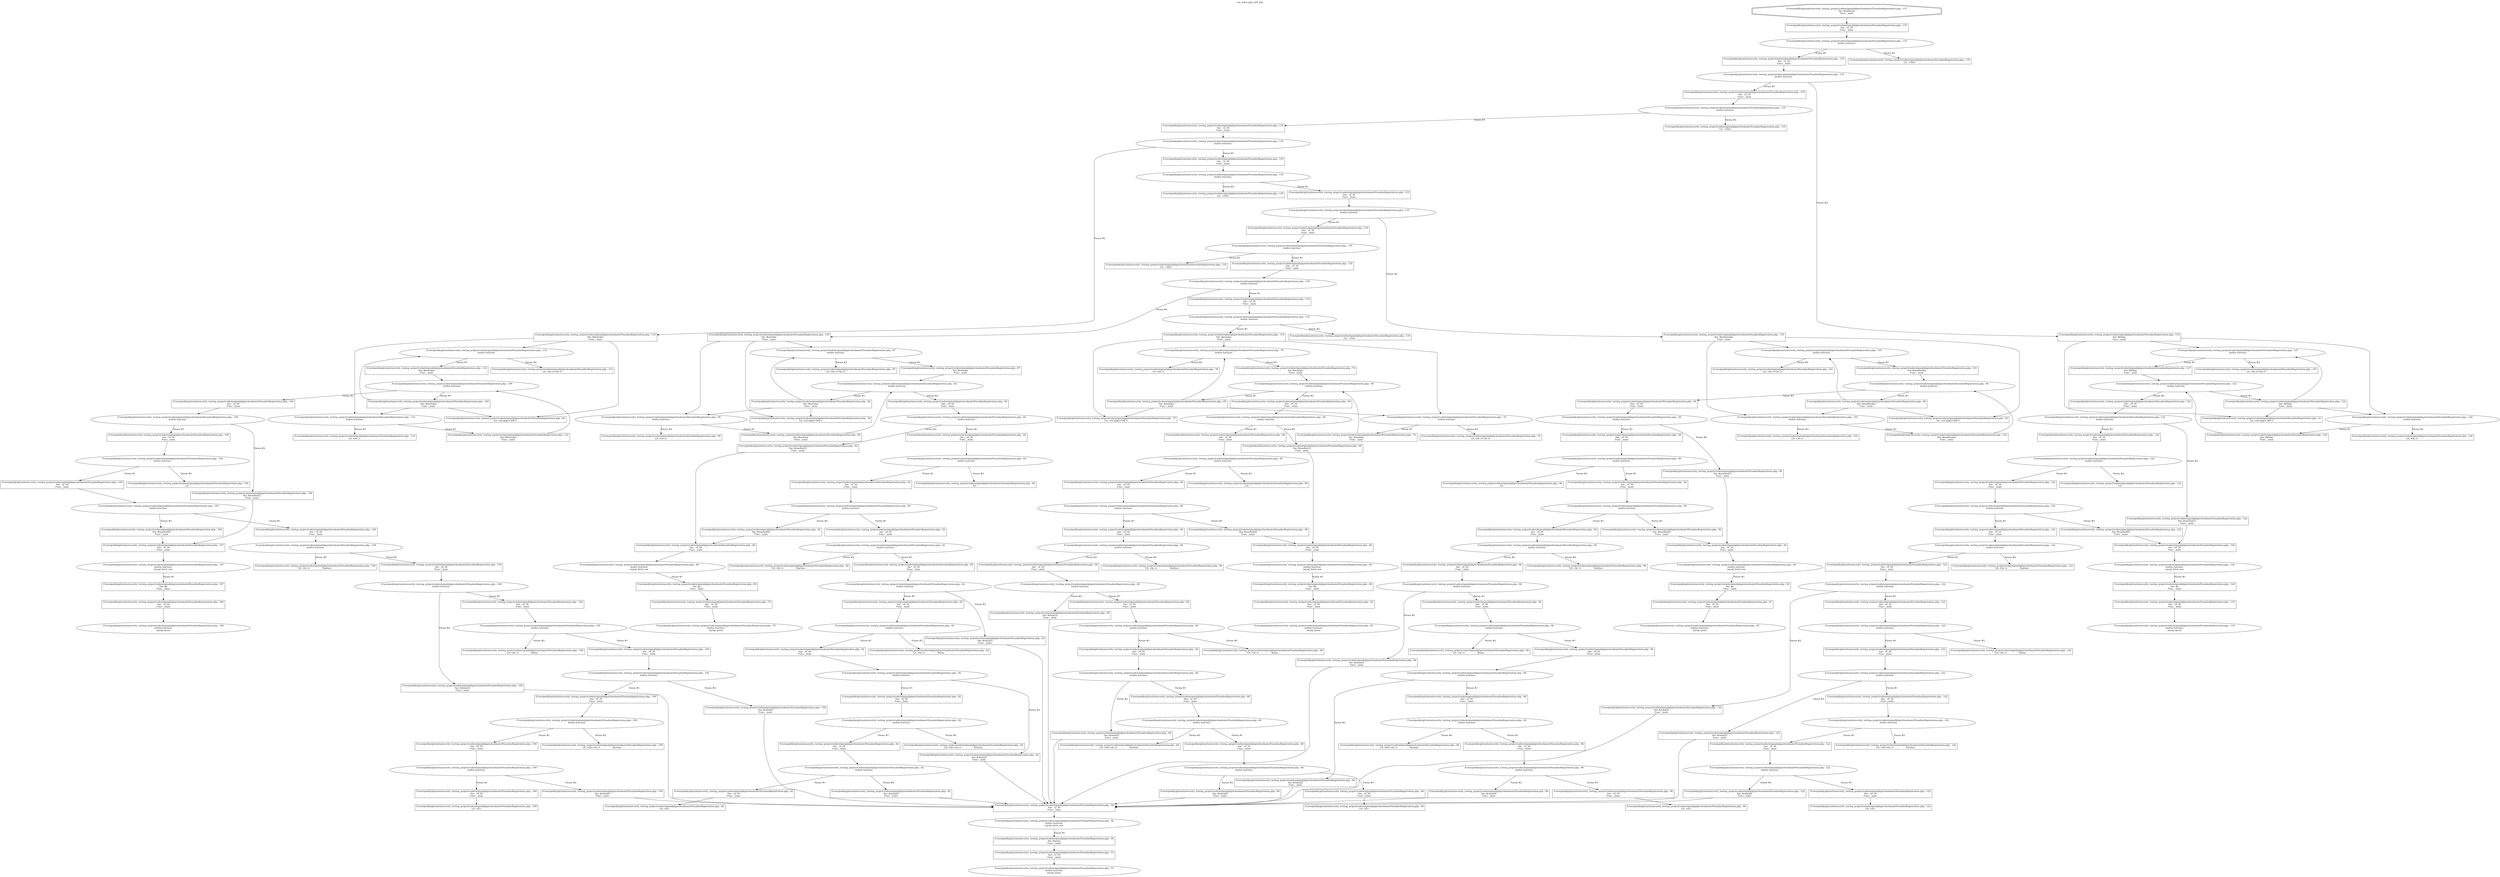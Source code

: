 digraph cfg {
  label="xss_index.php_229_dep";
  labelloc=t;
  n1 [shape=doubleoctagon, label="/Users/peddy/git/unitn/security_testing_project/code/original/php/schoolmate/VisualizeRegistration.php : 137\nVar: $tablerow\nFunc: _main\n"];
  n2 [shape=box, label="/Users/peddy/git/unitn/security_testing_project/code/original/php/schoolmate/VisualizeRegistration.php : 135\nVar: _t2_39\nFunc: _main\n"];
  n3 [shape=ellipse, label="/Users/peddy/git/unitn/security_testing_project/code/original/php/schoolmate/VisualizeRegistration.php : 135\nbuiltin function:\n.\n"];
  n4 [shape=box, label="/Users/peddy/git/unitn/security_testing_project/code/original/php/schoolmate/VisualizeRegistration.php : 135\nVar: _t2_39\nFunc: _main\n"];
  n5 [shape=ellipse, label="/Users/peddy/git/unitn/security_testing_project/code/original/php/schoolmate/VisualizeRegistration.php : 135\nbuiltin function:\n.\n"];
  n6 [shape=box, label="/Users/peddy/git/unitn/security_testing_project/code/original/php/schoolmate/VisualizeRegistration.php : 135\nVar: _t2_39\nFunc: _main\n"];
  n7 [shape=ellipse, label="/Users/peddy/git/unitn/security_testing_project/code/original/php/schoolmate/VisualizeRegistration.php : 135\nbuiltin function:\n.\n"];
  n8 [shape=box, label="/Users/peddy/git/unitn/security_testing_project/code/original/php/schoolmate/VisualizeRegistration.php : 135\nVar: _t2_39\nFunc: _main\n"];
  n9 [shape=ellipse, label="/Users/peddy/git/unitn/security_testing_project/code/original/php/schoolmate/VisualizeRegistration.php : 135\nbuiltin function:\n.\n"];
  n10 [shape=box, label="/Users/peddy/git/unitn/security_testing_project/code/original/php/schoolmate/VisualizeRegistration.php : 135\nVar: _t2_39\nFunc: _main\n"];
  n11 [shape=ellipse, label="/Users/peddy/git/unitn/security_testing_project/code/original/php/schoolmate/VisualizeRegistration.php : 135\nbuiltin function:\n.\n"];
  n12 [shape=box, label="/Users/peddy/git/unitn/security_testing_project/code/original/php/schoolmate/VisualizeRegistration.php : 135\nVar: _t2_39\nFunc: _main\n"];
  n13 [shape=ellipse, label="/Users/peddy/git/unitn/security_testing_project/code/original/php/schoolmate/VisualizeRegistration.php : 135\nbuiltin function:\n.\n"];
  n14 [shape=box, label="/Users/peddy/git/unitn/security_testing_project/code/original/php/schoolmate/VisualizeRegistration.php : 135\nVar: _t2_39\nFunc: _main\n"];
  n15 [shape=ellipse, label="/Users/peddy/git/unitn/security_testing_project/code/original/php/schoolmate/VisualizeRegistration.php : 135\nbuiltin function:\n.\n"];
  n16 [shape=box, label="/Users/peddy/git/unitn/security_testing_project/code/original/php/schoolmate/VisualizeRegistration.php : 135\nVar: _t2_39\nFunc: _main\n"];
  n17 [shape=ellipse, label="/Users/peddy/git/unitn/security_testing_project/code/original/php/schoolmate/VisualizeRegistration.php : 135\nbuiltin function:\n.\n"];
  n18 [shape=box, label="/Users/peddy/git/unitn/security_testing_project/code/original/php/schoolmate/VisualizeRegistration.php : 135\nVar: _t2_39\nFunc: _main\n"];
  n19 [shape=ellipse, label="/Users/peddy/git/unitn/security_testing_project/code/original/php/schoolmate/VisualizeRegistration.php : 135\nbuiltin function:\n.\n"];
  n20 [shape=box, label="/Users/peddy/git/unitn/security_testing_project/code/original/php/schoolmate/VisualizeRegistration.php : 135\nVar: $monday\nFunc: _main\n"];
  n21 [shape=ellipse, label="/Users/peddy/git/unitn/security_testing_project/code/original/php/schoolmate/VisualizeRegistration.php : 76\nbuiltin function:\n.\n"];
  n22 [shape=box, label="/Users/peddy/git/unitn/security_testing_project/code/original/php/schoolmate/VisualizeRegistration.php : 76\nVar: $monday\nFunc: _main\n"];
  n23 [shape=ellipse, label="/Users/peddy/git/unitn/security_testing_project/code/original/php/schoolmate/VisualizeRegistration.php : 68\nbuiltin function:\n.\n"];
  n24 [shape=box, label="/Users/peddy/git/unitn/security_testing_project/code/original/php/schoolmate/VisualizeRegistration.php : 68\nVar: $monday\nFunc: _main\n"];
  n25 [shape=box, label="/Users/peddy/git/unitn/security_testing_project/code/original/php/schoolmate/VisualizeRegistration.php : 37\nLit: <td align='left'>\n"];
  n26 [shape=ellipse, label="/Users/peddy/git/unitn/security_testing_project/code/original/php/schoolmate/VisualizeRegistration.php : 74\nbuiltin function:\n.\n"];
  n27 [shape=box, label="/Users/peddy/git/unitn/security_testing_project/code/original/php/schoolmate/VisualizeRegistration.php : 74\nVar: $monday\nFunc: _main\n"];
  n28 [shape=box, label="/Users/peddy/git/unitn/security_testing_project/code/original/php/schoolmate/VisualizeRegistration.php : 74\nLit: <br /><br />\n"];
  n29 [shape=box, label="/Users/peddy/git/unitn/security_testing_project/code/original/php/schoolmate/VisualizeRegistration.php : 68\nVar: _t4_39\nFunc: _main\n"];
  n30 [shape=ellipse, label="/Users/peddy/git/unitn/security_testing_project/code/original/php/schoolmate/VisualizeRegistration.php : 68\nbuiltin function:\n.\n"];
  n31 [shape=box, label="/Users/peddy/git/unitn/security_testing_project/code/original/php/schoolmate/VisualizeRegistration.php : 68\nVar: _t4_39\nFunc: _main\n"];
  n32 [shape=ellipse, label="/Users/peddy/git/unitn/security_testing_project/code/original/php/schoolmate/VisualizeRegistration.php : 68\nbuiltin function:\n.\n"];
  n33 [shape=box, label="/Users/peddy/git/unitn/security_testing_project/code/original/php/schoolmate/VisualizeRegistration.php : 68\nVar: _t4_39\nFunc: _main\n"];
  n34 [shape=ellipse, label="/Users/peddy/git/unitn/security_testing_project/code/original/php/schoolmate/VisualizeRegistration.php : 68\nbuiltin function:\n.\n"];
  n35 [shape=box, label="/Users/peddy/git/unitn/security_testing_project/code/original/php/schoolmate/VisualizeRegistration.php : 68\nVar: _t4_39\nFunc: _main\n"];
  n36 [shape=ellipse, label="/Users/peddy/git/unitn/security_testing_project/code/original/php/schoolmate/VisualizeRegistration.php : 68\nbuiltin function:\n.\n"];
  n37 [shape=box, label="/Users/peddy/git/unitn/security_testing_project/code/original/php/schoolmate/VisualizeRegistration.php : 68\nVar: _t4_39\nFunc: _main\n"];
  n38 [shape=ellipse, label="/Users/peddy/git/unitn/security_testing_project/code/original/php/schoolmate/VisualizeRegistration.php : 68\nbuiltin function:\n.\n"];
  n39 [shape=box, label="/Users/peddy/git/unitn/security_testing_project/code/original/php/schoolmate/VisualizeRegistration.php : 68\nVar: _t4_39\nFunc: _main\n"];
  n40 [shape=ellipse, label="/Users/peddy/git/unitn/security_testing_project/code/original/php/schoolmate/VisualizeRegistration.php : 68\nbuiltin function:\n.\n"];
  n41 [shape=box, label="/Users/peddy/git/unitn/security_testing_project/code/original/php/schoolmate/VisualizeRegistration.php : 68\nVar: _t4_39\nFunc: _main\n"];
  n42 [shape=ellipse, label="/Users/peddy/git/unitn/security_testing_project/code/original/php/schoolmate/VisualizeRegistration.php : 68\nbuiltin function:\n.\n"];
  n43 [shape=box, label="/Users/peddy/git/unitn/security_testing_project/code/original/php/schoolmate/VisualizeRegistration.php : 68\nVar: _t4_39\nFunc: _main\n"];
  n44 [shape=ellipse, label="/Users/peddy/git/unitn/security_testing_project/code/original/php/schoolmate/VisualizeRegistration.php : 68\nbuiltin function:\n.\n"];
  n45 [shape=box, label="/Users/peddy/git/unitn/security_testing_project/code/original/php/schoolmate/VisualizeRegistration.php : 68\nVar: _t4_39\nFunc: _main\n"];
  n46 [shape=ellipse, label="/Users/peddy/git/unitn/security_testing_project/code/original/php/schoolmate/VisualizeRegistration.php : 68\nbuiltin function:\n.\n"];
  n47 [shape=box, label="/Users/peddy/git/unitn/security_testing_project/code/original/php/schoolmate/VisualizeRegistration.php : 68\nVar: _t4_39\nFunc: _main\n"];
  n48 [shape=box, label="/Users/peddy/git/unitn/security_testing_project/code/original/php/schoolmate/VisualizeRegistration.php : 68\nLit: <b>\n"];
  n49 [shape=box, label="/Users/peddy/git/unitn/security_testing_project/code/original/php/schoolmate/VisualizeRegistration.php : 68\nVar: $class[0]\nFunc: _main\n"];
  n50 [shape=box, label="/Users/peddy/git/unitn/security_testing_project/code/original/php/schoolmate/VisualizeRegistration.php : 56\nVar: _t2_39\nFunc: _main\n"];
  n51 [shape=ellipse, label="/Users/peddy/git/unitn/security_testing_project/code/original/php/schoolmate/VisualizeRegistration.php : 56\nbuiltin function:\nmysql_fetch_row\n"];
  n52 [shape=box, label="/Users/peddy/git/unitn/security_testing_project/code/original/php/schoolmate/VisualizeRegistration.php : 56\nVar: $query\nFunc: _main\n"];
  n53 [shape=box, label="/Users/peddy/git/unitn/security_testing_project/code/original/php/schoolmate/VisualizeRegistration.php : 53\nVar: _t3_39\nFunc: _main\n"];
  n54 [shape=ellipse, label="/Users/peddy/git/unitn/security_testing_project/code/original/php/schoolmate/VisualizeRegistration.php : 53\nbuiltin function:\nmysql_query\n"];
  n55 [shape=box, label="/Users/peddy/git/unitn/security_testing_project/code/original/php/schoolmate/VisualizeRegistration.php : 68\nLit: </b><br />		   Section: \n"];
  n56 [shape=box, label="/Users/peddy/git/unitn/security_testing_project/code/original/php/schoolmate/VisualizeRegistration.php : 68\nVar: $class[2]\nFunc: _main\n"];
  n57 [shape=box, label="/Users/peddy/git/unitn/security_testing_project/code/original/php/schoolmate/VisualizeRegistration.php : 68\nLit: <br />		   Room: \n"];
  n58 [shape=box, label="/Users/peddy/git/unitn/security_testing_project/code/original/php/schoolmate/VisualizeRegistration.php : 68\nVar: $class[3]\nFunc: _main\n"];
  n59 [shape=box, label="/Users/peddy/git/unitn/security_testing_project/code/original/php/schoolmate/VisualizeRegistration.php : 68\nLit: <br />		   Teacher: \n"];
  n60 [shape=box, label="/Users/peddy/git/unitn/security_testing_project/code/original/php/schoolmate/VisualizeRegistration.php : 68\nVar: $teacher[0]\nFunc: _main\n"];
  n61 [shape=box, label="/Users/peddy/git/unitn/security_testing_project/code/original/php/schoolmate/VisualizeRegistration.php : 66\nVar: _t4_39\nFunc: _main\n"];
  n62 [shape=ellipse, label="/Users/peddy/git/unitn/security_testing_project/code/original/php/schoolmate/VisualizeRegistration.php : 66\nbuiltin function:\nmysql_fetch_row\n"];
  n63 [shape=box, label="/Users/peddy/git/unitn/security_testing_project/code/original/php/schoolmate/VisualizeRegistration.php : 66\nVar: $q\nFunc: _main\n"];
  n64 [shape=box, label="/Users/peddy/git/unitn/security_testing_project/code/original/php/schoolmate/VisualizeRegistration.php : 65\nVar: _t4_39\nFunc: _main\n"];
  n65 [shape=ellipse, label="/Users/peddy/git/unitn/security_testing_project/code/original/php/schoolmate/VisualizeRegistration.php : 65\nbuiltin function:\nmysql_query\n"];
  n66 [shape=box, label="/Users/peddy/git/unitn/security_testing_project/code/original/php/schoolmate/VisualizeRegistration.php : 68\nLit:  \n"];
  n67 [shape=box, label="/Users/peddy/git/unitn/security_testing_project/code/original/php/schoolmate/VisualizeRegistration.php : 68\nVar: $teacher[1]\nFunc: _main\n"];
  n68 [shape=box, label="/Users/peddy/git/unitn/security_testing_project/code/original/php/schoolmate/VisualizeRegistration.php : 76\nLit: <br />\n"];
  n69 [shape=box, label="/Users/peddy/git/unitn/security_testing_project/code/original/php/schoolmate/VisualizeRegistration.php : 135\nLit: &nbsp;</td>\n"];
  n70 [shape=box, label="/Users/peddy/git/unitn/security_testing_project/code/original/php/schoolmate/VisualizeRegistration.php : 135\nVar: $tuesday\nFunc: _main\n"];
  n71 [shape=ellipse, label="/Users/peddy/git/unitn/security_testing_project/code/original/php/schoolmate/VisualizeRegistration.php : 87\nbuiltin function:\n.\n"];
  n72 [shape=box, label="/Users/peddy/git/unitn/security_testing_project/code/original/php/schoolmate/VisualizeRegistration.php : 87\nVar: $tuesday\nFunc: _main\n"];
  n73 [shape=ellipse, label="/Users/peddy/git/unitn/security_testing_project/code/original/php/schoolmate/VisualizeRegistration.php : 82\nbuiltin function:\n.\n"];
  n74 [shape=box, label="/Users/peddy/git/unitn/security_testing_project/code/original/php/schoolmate/VisualizeRegistration.php : 82\nVar: $tuesday\nFunc: _main\n"];
  n75 [shape=box, label="/Users/peddy/git/unitn/security_testing_project/code/original/php/schoolmate/VisualizeRegistration.php : 38\nLit: <td align='left'>\n"];
  n76 [shape=ellipse, label="/Users/peddy/git/unitn/security_testing_project/code/original/php/schoolmate/VisualizeRegistration.php : 89\nbuiltin function:\n.\n"];
  n77 [shape=box, label="/Users/peddy/git/unitn/security_testing_project/code/original/php/schoolmate/VisualizeRegistration.php : 89\nVar: $tuesday\nFunc: _main\n"];
  n78 [shape=box, label="/Users/peddy/git/unitn/security_testing_project/code/original/php/schoolmate/VisualizeRegistration.php : 89\nLit: <br />\n"];
  n79 [shape=box, label="/Users/peddy/git/unitn/security_testing_project/code/original/php/schoolmate/VisualizeRegistration.php : 82\nVar: _t4_39\nFunc: _main\n"];
  n80 [shape=ellipse, label="/Users/peddy/git/unitn/security_testing_project/code/original/php/schoolmate/VisualizeRegistration.php : 82\nbuiltin function:\n.\n"];
  n81 [shape=box, label="/Users/peddy/git/unitn/security_testing_project/code/original/php/schoolmate/VisualizeRegistration.php : 82\nVar: _t4_39\nFunc: _main\n"];
  n82 [shape=ellipse, label="/Users/peddy/git/unitn/security_testing_project/code/original/php/schoolmate/VisualizeRegistration.php : 82\nbuiltin function:\n.\n"];
  n83 [shape=box, label="/Users/peddy/git/unitn/security_testing_project/code/original/php/schoolmate/VisualizeRegistration.php : 82\nVar: _t4_39\nFunc: _main\n"];
  n84 [shape=ellipse, label="/Users/peddy/git/unitn/security_testing_project/code/original/php/schoolmate/VisualizeRegistration.php : 82\nbuiltin function:\n.\n"];
  n85 [shape=box, label="/Users/peddy/git/unitn/security_testing_project/code/original/php/schoolmate/VisualizeRegistration.php : 82\nVar: _t4_39\nFunc: _main\n"];
  n86 [shape=ellipse, label="/Users/peddy/git/unitn/security_testing_project/code/original/php/schoolmate/VisualizeRegistration.php : 82\nbuiltin function:\n.\n"];
  n87 [shape=box, label="/Users/peddy/git/unitn/security_testing_project/code/original/php/schoolmate/VisualizeRegistration.php : 82\nVar: _t4_39\nFunc: _main\n"];
  n88 [shape=ellipse, label="/Users/peddy/git/unitn/security_testing_project/code/original/php/schoolmate/VisualizeRegistration.php : 82\nbuiltin function:\n.\n"];
  n89 [shape=box, label="/Users/peddy/git/unitn/security_testing_project/code/original/php/schoolmate/VisualizeRegistration.php : 82\nVar: _t4_39\nFunc: _main\n"];
  n90 [shape=ellipse, label="/Users/peddy/git/unitn/security_testing_project/code/original/php/schoolmate/VisualizeRegistration.php : 82\nbuiltin function:\n.\n"];
  n91 [shape=box, label="/Users/peddy/git/unitn/security_testing_project/code/original/php/schoolmate/VisualizeRegistration.php : 82\nVar: _t4_39\nFunc: _main\n"];
  n92 [shape=ellipse, label="/Users/peddy/git/unitn/security_testing_project/code/original/php/schoolmate/VisualizeRegistration.php : 82\nbuiltin function:\n.\n"];
  n93 [shape=box, label="/Users/peddy/git/unitn/security_testing_project/code/original/php/schoolmate/VisualizeRegistration.php : 82\nVar: _t4_39\nFunc: _main\n"];
  n94 [shape=ellipse, label="/Users/peddy/git/unitn/security_testing_project/code/original/php/schoolmate/VisualizeRegistration.php : 82\nbuiltin function:\n.\n"];
  n95 [shape=box, label="/Users/peddy/git/unitn/security_testing_project/code/original/php/schoolmate/VisualizeRegistration.php : 82\nVar: _t4_39\nFunc: _main\n"];
  n96 [shape=ellipse, label="/Users/peddy/git/unitn/security_testing_project/code/original/php/schoolmate/VisualizeRegistration.php : 82\nbuiltin function:\n.\n"];
  n97 [shape=box, label="/Users/peddy/git/unitn/security_testing_project/code/original/php/schoolmate/VisualizeRegistration.php : 82\nVar: _t4_39\nFunc: _main\n"];
  n98 [shape=box, label="/Users/peddy/git/unitn/security_testing_project/code/original/php/schoolmate/VisualizeRegistration.php : 82\nLit: <b>\n"];
  n99 [shape=box, label="/Users/peddy/git/unitn/security_testing_project/code/original/php/schoolmate/VisualizeRegistration.php : 82\nVar: $class[0]\nFunc: _main\n"];
  n100 [shape=box, label="/Users/peddy/git/unitn/security_testing_project/code/original/php/schoolmate/VisualizeRegistration.php : 82\nLit: </b><br />		   Section: \n"];
  n101 [shape=box, label="/Users/peddy/git/unitn/security_testing_project/code/original/php/schoolmate/VisualizeRegistration.php : 82\nVar: $class[2]\nFunc: _main\n"];
  n102 [shape=box, label="/Users/peddy/git/unitn/security_testing_project/code/original/php/schoolmate/VisualizeRegistration.php : 82\nLit: <br />		   Room: \n"];
  n103 [shape=box, label="/Users/peddy/git/unitn/security_testing_project/code/original/php/schoolmate/VisualizeRegistration.php : 82\nVar: $class[3]\nFunc: _main\n"];
  n104 [shape=box, label="/Users/peddy/git/unitn/security_testing_project/code/original/php/schoolmate/VisualizeRegistration.php : 82\nLit: <br />		   Teacher: \n"];
  n105 [shape=box, label="/Users/peddy/git/unitn/security_testing_project/code/original/php/schoolmate/VisualizeRegistration.php : 82\nVar: $teacher[0]\nFunc: _main\n"];
  n106 [shape=box, label="/Users/peddy/git/unitn/security_testing_project/code/original/php/schoolmate/VisualizeRegistration.php : 80\nVar: _t4_39\nFunc: _main\n"];
  n107 [shape=ellipse, label="/Users/peddy/git/unitn/security_testing_project/code/original/php/schoolmate/VisualizeRegistration.php : 80\nbuiltin function:\nmysql_fetch_row\n"];
  n108 [shape=box, label="/Users/peddy/git/unitn/security_testing_project/code/original/php/schoolmate/VisualizeRegistration.php : 80\nVar: $q\nFunc: _main\n"];
  n109 [shape=box, label="/Users/peddy/git/unitn/security_testing_project/code/original/php/schoolmate/VisualizeRegistration.php : 79\nVar: _t4_39\nFunc: _main\n"];
  n110 [shape=ellipse, label="/Users/peddy/git/unitn/security_testing_project/code/original/php/schoolmate/VisualizeRegistration.php : 79\nbuiltin function:\nmysql_query\n"];
  n111 [shape=box, label="/Users/peddy/git/unitn/security_testing_project/code/original/php/schoolmate/VisualizeRegistration.php : 82\nLit:  \n"];
  n112 [shape=box, label="/Users/peddy/git/unitn/security_testing_project/code/original/php/schoolmate/VisualizeRegistration.php : 82\nVar: $teacher[1]\nFunc: _main\n"];
  n113 [shape=box, label="/Users/peddy/git/unitn/security_testing_project/code/original/php/schoolmate/VisualizeRegistration.php : 87\nLit: <br /><br />\n"];
  n114 [shape=box, label="/Users/peddy/git/unitn/security_testing_project/code/original/php/schoolmate/VisualizeRegistration.php : 135\nLit: &nbsp;</td>\n"];
  n115 [shape=box, label="/Users/peddy/git/unitn/security_testing_project/code/original/php/schoolmate/VisualizeRegistration.php : 135\nVar: $wednesday\nFunc: _main\n"];
  n116 [shape=ellipse, label="/Users/peddy/git/unitn/security_testing_project/code/original/php/schoolmate/VisualizeRegistration.php : 101\nbuiltin function:\n.\n"];
  n117 [shape=box, label="/Users/peddy/git/unitn/security_testing_project/code/original/php/schoolmate/VisualizeRegistration.php : 101\nVar: $wednesday\nFunc: _main\n"];
  n118 [shape=ellipse, label="/Users/peddy/git/unitn/security_testing_project/code/original/php/schoolmate/VisualizeRegistration.php : 96\nbuiltin function:\n.\n"];
  n119 [shape=box, label="/Users/peddy/git/unitn/security_testing_project/code/original/php/schoolmate/VisualizeRegistration.php : 96\nVar: $wednesday\nFunc: _main\n"];
  n120 [shape=box, label="/Users/peddy/git/unitn/security_testing_project/code/original/php/schoolmate/VisualizeRegistration.php : 39\nLit: <td align='left'>\n"];
  n121 [shape=ellipse, label="/Users/peddy/git/unitn/security_testing_project/code/original/php/schoolmate/VisualizeRegistration.php : 103\nbuiltin function:\n.\n"];
  n122 [shape=box, label="/Users/peddy/git/unitn/security_testing_project/code/original/php/schoolmate/VisualizeRegistration.php : 103\nVar: $wednesday\nFunc: _main\n"];
  n123 [shape=box, label="/Users/peddy/git/unitn/security_testing_project/code/original/php/schoolmate/VisualizeRegistration.php : 103\nLit: <br />\n"];
  n124 [shape=box, label="/Users/peddy/git/unitn/security_testing_project/code/original/php/schoolmate/VisualizeRegistration.php : 96\nVar: _t4_39\nFunc: _main\n"];
  n125 [shape=ellipse, label="/Users/peddy/git/unitn/security_testing_project/code/original/php/schoolmate/VisualizeRegistration.php : 96\nbuiltin function:\n.\n"];
  n126 [shape=box, label="/Users/peddy/git/unitn/security_testing_project/code/original/php/schoolmate/VisualizeRegistration.php : 96\nVar: _t4_39\nFunc: _main\n"];
  n127 [shape=ellipse, label="/Users/peddy/git/unitn/security_testing_project/code/original/php/schoolmate/VisualizeRegistration.php : 96\nbuiltin function:\n.\n"];
  n128 [shape=box, label="/Users/peddy/git/unitn/security_testing_project/code/original/php/schoolmate/VisualizeRegistration.php : 96\nVar: _t4_39\nFunc: _main\n"];
  n129 [shape=ellipse, label="/Users/peddy/git/unitn/security_testing_project/code/original/php/schoolmate/VisualizeRegistration.php : 96\nbuiltin function:\n.\n"];
  n130 [shape=box, label="/Users/peddy/git/unitn/security_testing_project/code/original/php/schoolmate/VisualizeRegistration.php : 96\nVar: _t4_39\nFunc: _main\n"];
  n131 [shape=ellipse, label="/Users/peddy/git/unitn/security_testing_project/code/original/php/schoolmate/VisualizeRegistration.php : 96\nbuiltin function:\n.\n"];
  n132 [shape=box, label="/Users/peddy/git/unitn/security_testing_project/code/original/php/schoolmate/VisualizeRegistration.php : 96\nVar: _t4_39\nFunc: _main\n"];
  n133 [shape=ellipse, label="/Users/peddy/git/unitn/security_testing_project/code/original/php/schoolmate/VisualizeRegistration.php : 96\nbuiltin function:\n.\n"];
  n134 [shape=box, label="/Users/peddy/git/unitn/security_testing_project/code/original/php/schoolmate/VisualizeRegistration.php : 96\nVar: _t4_39\nFunc: _main\n"];
  n135 [shape=ellipse, label="/Users/peddy/git/unitn/security_testing_project/code/original/php/schoolmate/VisualizeRegistration.php : 96\nbuiltin function:\n.\n"];
  n136 [shape=box, label="/Users/peddy/git/unitn/security_testing_project/code/original/php/schoolmate/VisualizeRegistration.php : 96\nVar: _t4_39\nFunc: _main\n"];
  n137 [shape=ellipse, label="/Users/peddy/git/unitn/security_testing_project/code/original/php/schoolmate/VisualizeRegistration.php : 96\nbuiltin function:\n.\n"];
  n138 [shape=box, label="/Users/peddy/git/unitn/security_testing_project/code/original/php/schoolmate/VisualizeRegistration.php : 96\nVar: _t4_39\nFunc: _main\n"];
  n139 [shape=ellipse, label="/Users/peddy/git/unitn/security_testing_project/code/original/php/schoolmate/VisualizeRegistration.php : 96\nbuiltin function:\n.\n"];
  n140 [shape=box, label="/Users/peddy/git/unitn/security_testing_project/code/original/php/schoolmate/VisualizeRegistration.php : 96\nVar: _t4_39\nFunc: _main\n"];
  n141 [shape=ellipse, label="/Users/peddy/git/unitn/security_testing_project/code/original/php/schoolmate/VisualizeRegistration.php : 96\nbuiltin function:\n.\n"];
  n142 [shape=box, label="/Users/peddy/git/unitn/security_testing_project/code/original/php/schoolmate/VisualizeRegistration.php : 96\nVar: _t4_39\nFunc: _main\n"];
  n143 [shape=box, label="/Users/peddy/git/unitn/security_testing_project/code/original/php/schoolmate/VisualizeRegistration.php : 96\nLit: <b>\n"];
  n144 [shape=box, label="/Users/peddy/git/unitn/security_testing_project/code/original/php/schoolmate/VisualizeRegistration.php : 96\nVar: $class[0]\nFunc: _main\n"];
  n145 [shape=box, label="/Users/peddy/git/unitn/security_testing_project/code/original/php/schoolmate/VisualizeRegistration.php : 96\nLit: </b><br />		   Section: \n"];
  n146 [shape=box, label="/Users/peddy/git/unitn/security_testing_project/code/original/php/schoolmate/VisualizeRegistration.php : 96\nVar: $class[2]\nFunc: _main\n"];
  n147 [shape=box, label="/Users/peddy/git/unitn/security_testing_project/code/original/php/schoolmate/VisualizeRegistration.php : 96\nLit: <br />		   Room: \n"];
  n148 [shape=box, label="/Users/peddy/git/unitn/security_testing_project/code/original/php/schoolmate/VisualizeRegistration.php : 96\nVar: $class[3]\nFunc: _main\n"];
  n149 [shape=box, label="/Users/peddy/git/unitn/security_testing_project/code/original/php/schoolmate/VisualizeRegistration.php : 96\nLit: <br />		   Teacher: \n"];
  n150 [shape=box, label="/Users/peddy/git/unitn/security_testing_project/code/original/php/schoolmate/VisualizeRegistration.php : 96\nVar: $teacher[0]\nFunc: _main\n"];
  n151 [shape=box, label="/Users/peddy/git/unitn/security_testing_project/code/original/php/schoolmate/VisualizeRegistration.php : 94\nVar: _t4_39\nFunc: _main\n"];
  n152 [shape=ellipse, label="/Users/peddy/git/unitn/security_testing_project/code/original/php/schoolmate/VisualizeRegistration.php : 94\nbuiltin function:\nmysql_fetch_row\n"];
  n153 [shape=box, label="/Users/peddy/git/unitn/security_testing_project/code/original/php/schoolmate/VisualizeRegistration.php : 94\nVar: $q\nFunc: _main\n"];
  n154 [shape=box, label="/Users/peddy/git/unitn/security_testing_project/code/original/php/schoolmate/VisualizeRegistration.php : 93\nVar: _t4_39\nFunc: _main\n"];
  n155 [shape=ellipse, label="/Users/peddy/git/unitn/security_testing_project/code/original/php/schoolmate/VisualizeRegistration.php : 93\nbuiltin function:\nmysql_query\n"];
  n156 [shape=box, label="/Users/peddy/git/unitn/security_testing_project/code/original/php/schoolmate/VisualizeRegistration.php : 96\nLit:  \n"];
  n157 [shape=box, label="/Users/peddy/git/unitn/security_testing_project/code/original/php/schoolmate/VisualizeRegistration.php : 96\nVar: $teacher[1]\nFunc: _main\n"];
  n158 [shape=box, label="/Users/peddy/git/unitn/security_testing_project/code/original/php/schoolmate/VisualizeRegistration.php : 101\nLit: <br /><br />\n"];
  n159 [shape=box, label="/Users/peddy/git/unitn/security_testing_project/code/original/php/schoolmate/VisualizeRegistration.php : 135\nLit: &nbsp;</td>\n"];
  n160 [shape=box, label="/Users/peddy/git/unitn/security_testing_project/code/original/php/schoolmate/VisualizeRegistration.php : 135\nVar: $thursday\nFunc: _main\n"];
  n161 [shape=box, label="/Users/peddy/git/unitn/security_testing_project/code/original/php/schoolmate/VisualizeRegistration.php : 40\nLit: <td align='left'>\n"];
  n162 [shape=ellipse, label="/Users/peddy/git/unitn/security_testing_project/code/original/php/schoolmate/VisualizeRegistration.php : 114\nbuiltin function:\n.\n"];
  n163 [shape=box, label="/Users/peddy/git/unitn/security_testing_project/code/original/php/schoolmate/VisualizeRegistration.php : 114\nVar: $thursday\nFunc: _main\n"];
  n164 [shape=ellipse, label="/Users/peddy/git/unitn/security_testing_project/code/original/php/schoolmate/VisualizeRegistration.php : 109\nbuiltin function:\n.\n"];
  n165 [shape=box, label="/Users/peddy/git/unitn/security_testing_project/code/original/php/schoolmate/VisualizeRegistration.php : 109\nVar: $thursday\nFunc: _main\n"];
  n166 [shape=ellipse, label="/Users/peddy/git/unitn/security_testing_project/code/original/php/schoolmate/VisualizeRegistration.php : 116\nbuiltin function:\n.\n"];
  n167 [shape=box, label="/Users/peddy/git/unitn/security_testing_project/code/original/php/schoolmate/VisualizeRegistration.php : 116\nVar: $thursday\nFunc: _main\n"];
  n168 [shape=box, label="/Users/peddy/git/unitn/security_testing_project/code/original/php/schoolmate/VisualizeRegistration.php : 116\nLit: <br />\n"];
  n169 [shape=box, label="/Users/peddy/git/unitn/security_testing_project/code/original/php/schoolmate/VisualizeRegistration.php : 109\nVar: _t4_39\nFunc: _main\n"];
  n170 [shape=ellipse, label="/Users/peddy/git/unitn/security_testing_project/code/original/php/schoolmate/VisualizeRegistration.php : 109\nbuiltin function:\n.\n"];
  n171 [shape=box, label="/Users/peddy/git/unitn/security_testing_project/code/original/php/schoolmate/VisualizeRegistration.php : 109\nVar: _t4_39\nFunc: _main\n"];
  n172 [shape=ellipse, label="/Users/peddy/git/unitn/security_testing_project/code/original/php/schoolmate/VisualizeRegistration.php : 109\nbuiltin function:\n.\n"];
  n173 [shape=box, label="/Users/peddy/git/unitn/security_testing_project/code/original/php/schoolmate/VisualizeRegistration.php : 109\nVar: _t4_39\nFunc: _main\n"];
  n174 [shape=ellipse, label="/Users/peddy/git/unitn/security_testing_project/code/original/php/schoolmate/VisualizeRegistration.php : 109\nbuiltin function:\n.\n"];
  n175 [shape=box, label="/Users/peddy/git/unitn/security_testing_project/code/original/php/schoolmate/VisualizeRegistration.php : 109\nVar: _t4_39\nFunc: _main\n"];
  n176 [shape=ellipse, label="/Users/peddy/git/unitn/security_testing_project/code/original/php/schoolmate/VisualizeRegistration.php : 109\nbuiltin function:\n.\n"];
  n177 [shape=box, label="/Users/peddy/git/unitn/security_testing_project/code/original/php/schoolmate/VisualizeRegistration.php : 109\nVar: _t4_39\nFunc: _main\n"];
  n178 [shape=ellipse, label="/Users/peddy/git/unitn/security_testing_project/code/original/php/schoolmate/VisualizeRegistration.php : 109\nbuiltin function:\n.\n"];
  n179 [shape=box, label="/Users/peddy/git/unitn/security_testing_project/code/original/php/schoolmate/VisualizeRegistration.php : 109\nVar: _t4_39\nFunc: _main\n"];
  n180 [shape=ellipse, label="/Users/peddy/git/unitn/security_testing_project/code/original/php/schoolmate/VisualizeRegistration.php : 109\nbuiltin function:\n.\n"];
  n181 [shape=box, label="/Users/peddy/git/unitn/security_testing_project/code/original/php/schoolmate/VisualizeRegistration.php : 109\nVar: _t4_39\nFunc: _main\n"];
  n182 [shape=ellipse, label="/Users/peddy/git/unitn/security_testing_project/code/original/php/schoolmate/VisualizeRegistration.php : 109\nbuiltin function:\n.\n"];
  n183 [shape=box, label="/Users/peddy/git/unitn/security_testing_project/code/original/php/schoolmate/VisualizeRegistration.php : 109\nVar: _t4_39\nFunc: _main\n"];
  n184 [shape=ellipse, label="/Users/peddy/git/unitn/security_testing_project/code/original/php/schoolmate/VisualizeRegistration.php : 109\nbuiltin function:\n.\n"];
  n185 [shape=box, label="/Users/peddy/git/unitn/security_testing_project/code/original/php/schoolmate/VisualizeRegistration.php : 109\nVar: _t4_39\nFunc: _main\n"];
  n186 [shape=ellipse, label="/Users/peddy/git/unitn/security_testing_project/code/original/php/schoolmate/VisualizeRegistration.php : 109\nbuiltin function:\n.\n"];
  n187 [shape=box, label="/Users/peddy/git/unitn/security_testing_project/code/original/php/schoolmate/VisualizeRegistration.php : 109\nVar: _t4_39\nFunc: _main\n"];
  n188 [shape=box, label="/Users/peddy/git/unitn/security_testing_project/code/original/php/schoolmate/VisualizeRegistration.php : 109\nLit: <b>\n"];
  n189 [shape=box, label="/Users/peddy/git/unitn/security_testing_project/code/original/php/schoolmate/VisualizeRegistration.php : 109\nVar: $class[0]\nFunc: _main\n"];
  n190 [shape=box, label="/Users/peddy/git/unitn/security_testing_project/code/original/php/schoolmate/VisualizeRegistration.php : 109\nLit: </b><br />		   Section: \n"];
  n191 [shape=box, label="/Users/peddy/git/unitn/security_testing_project/code/original/php/schoolmate/VisualizeRegistration.php : 109\nVar: $class[2]\nFunc: _main\n"];
  n192 [shape=box, label="/Users/peddy/git/unitn/security_testing_project/code/original/php/schoolmate/VisualizeRegistration.php : 109\nLit: <br />		   Room: \n"];
  n193 [shape=box, label="/Users/peddy/git/unitn/security_testing_project/code/original/php/schoolmate/VisualizeRegistration.php : 109\nVar: $class[3]\nFunc: _main\n"];
  n194 [shape=box, label="/Users/peddy/git/unitn/security_testing_project/code/original/php/schoolmate/VisualizeRegistration.php : 109\nLit: <br />		   Teacher: \n"];
  n195 [shape=box, label="/Users/peddy/git/unitn/security_testing_project/code/original/php/schoolmate/VisualizeRegistration.php : 109\nVar: $teacher[0]\nFunc: _main\n"];
  n196 [shape=box, label="/Users/peddy/git/unitn/security_testing_project/code/original/php/schoolmate/VisualizeRegistration.php : 107\nVar: _t4_39\nFunc: _main\n"];
  n197 [shape=ellipse, label="/Users/peddy/git/unitn/security_testing_project/code/original/php/schoolmate/VisualizeRegistration.php : 107\nbuiltin function:\nmysql_fetch_row\n"];
  n198 [shape=box, label="/Users/peddy/git/unitn/security_testing_project/code/original/php/schoolmate/VisualizeRegistration.php : 107\nVar: $q\nFunc: _main\n"];
  n199 [shape=box, label="/Users/peddy/git/unitn/security_testing_project/code/original/php/schoolmate/VisualizeRegistration.php : 106\nVar: _t4_39\nFunc: _main\n"];
  n200 [shape=ellipse, label="/Users/peddy/git/unitn/security_testing_project/code/original/php/schoolmate/VisualizeRegistration.php : 106\nbuiltin function:\nmysql_query\n"];
  n201 [shape=box, label="/Users/peddy/git/unitn/security_testing_project/code/original/php/schoolmate/VisualizeRegistration.php : 109\nLit:  \n"];
  n202 [shape=box, label="/Users/peddy/git/unitn/security_testing_project/code/original/php/schoolmate/VisualizeRegistration.php : 109\nVar: $teacher[1]\nFunc: _main\n"];
  n203 [shape=box, label="/Users/peddy/git/unitn/security_testing_project/code/original/php/schoolmate/VisualizeRegistration.php : 114\nLit: <br /><br />\n"];
  n204 [shape=box, label="/Users/peddy/git/unitn/security_testing_project/code/original/php/schoolmate/VisualizeRegistration.php : 135\nLit: &nbsp;</td>\n"];
  n205 [shape=box, label="/Users/peddy/git/unitn/security_testing_project/code/original/php/schoolmate/VisualizeRegistration.php : 135\nVar: $friday\nFunc: _main\n"];
  n206 [shape=box, label="/Users/peddy/git/unitn/security_testing_project/code/original/php/schoolmate/VisualizeRegistration.php : 41\nLit: <td align='left'>\n"];
  n207 [shape=ellipse, label="/Users/peddy/git/unitn/security_testing_project/code/original/php/schoolmate/VisualizeRegistration.php : 127\nbuiltin function:\n.\n"];
  n208 [shape=box, label="/Users/peddy/git/unitn/security_testing_project/code/original/php/schoolmate/VisualizeRegistration.php : 127\nVar: $friday\nFunc: _main\n"];
  n209 [shape=ellipse, label="/Users/peddy/git/unitn/security_testing_project/code/original/php/schoolmate/VisualizeRegistration.php : 122\nbuiltin function:\n.\n"];
  n210 [shape=box, label="/Users/peddy/git/unitn/security_testing_project/code/original/php/schoolmate/VisualizeRegistration.php : 122\nVar: $friday\nFunc: _main\n"];
  n211 [shape=ellipse, label="/Users/peddy/git/unitn/security_testing_project/code/original/php/schoolmate/VisualizeRegistration.php : 129\nbuiltin function:\n.\n"];
  n212 [shape=box, label="/Users/peddy/git/unitn/security_testing_project/code/original/php/schoolmate/VisualizeRegistration.php : 129\nVar: $friday\nFunc: _main\n"];
  n213 [shape=box, label="/Users/peddy/git/unitn/security_testing_project/code/original/php/schoolmate/VisualizeRegistration.php : 129\nLit: <br />\n"];
  n214 [shape=box, label="/Users/peddy/git/unitn/security_testing_project/code/original/php/schoolmate/VisualizeRegistration.php : 122\nVar: _t4_39\nFunc: _main\n"];
  n215 [shape=ellipse, label="/Users/peddy/git/unitn/security_testing_project/code/original/php/schoolmate/VisualizeRegistration.php : 122\nbuiltin function:\n.\n"];
  n216 [shape=box, label="/Users/peddy/git/unitn/security_testing_project/code/original/php/schoolmate/VisualizeRegistration.php : 122\nVar: _t4_39\nFunc: _main\n"];
  n217 [shape=ellipse, label="/Users/peddy/git/unitn/security_testing_project/code/original/php/schoolmate/VisualizeRegistration.php : 122\nbuiltin function:\n.\n"];
  n218 [shape=box, label="/Users/peddy/git/unitn/security_testing_project/code/original/php/schoolmate/VisualizeRegistration.php : 122\nVar: _t4_39\nFunc: _main\n"];
  n219 [shape=ellipse, label="/Users/peddy/git/unitn/security_testing_project/code/original/php/schoolmate/VisualizeRegistration.php : 122\nbuiltin function:\n.\n"];
  n220 [shape=box, label="/Users/peddy/git/unitn/security_testing_project/code/original/php/schoolmate/VisualizeRegistration.php : 122\nVar: _t4_39\nFunc: _main\n"];
  n221 [shape=ellipse, label="/Users/peddy/git/unitn/security_testing_project/code/original/php/schoolmate/VisualizeRegistration.php : 122\nbuiltin function:\n.\n"];
  n222 [shape=box, label="/Users/peddy/git/unitn/security_testing_project/code/original/php/schoolmate/VisualizeRegistration.php : 122\nVar: _t4_39\nFunc: _main\n"];
  n223 [shape=ellipse, label="/Users/peddy/git/unitn/security_testing_project/code/original/php/schoolmate/VisualizeRegistration.php : 122\nbuiltin function:\n.\n"];
  n224 [shape=box, label="/Users/peddy/git/unitn/security_testing_project/code/original/php/schoolmate/VisualizeRegistration.php : 122\nVar: _t4_39\nFunc: _main\n"];
  n225 [shape=ellipse, label="/Users/peddy/git/unitn/security_testing_project/code/original/php/schoolmate/VisualizeRegistration.php : 122\nbuiltin function:\n.\n"];
  n226 [shape=box, label="/Users/peddy/git/unitn/security_testing_project/code/original/php/schoolmate/VisualizeRegistration.php : 122\nVar: _t4_39\nFunc: _main\n"];
  n227 [shape=ellipse, label="/Users/peddy/git/unitn/security_testing_project/code/original/php/schoolmate/VisualizeRegistration.php : 122\nbuiltin function:\n.\n"];
  n228 [shape=box, label="/Users/peddy/git/unitn/security_testing_project/code/original/php/schoolmate/VisualizeRegistration.php : 122\nVar: _t4_39\nFunc: _main\n"];
  n229 [shape=ellipse, label="/Users/peddy/git/unitn/security_testing_project/code/original/php/schoolmate/VisualizeRegistration.php : 122\nbuiltin function:\n.\n"];
  n230 [shape=box, label="/Users/peddy/git/unitn/security_testing_project/code/original/php/schoolmate/VisualizeRegistration.php : 122\nVar: _t4_39\nFunc: _main\n"];
  n231 [shape=ellipse, label="/Users/peddy/git/unitn/security_testing_project/code/original/php/schoolmate/VisualizeRegistration.php : 122\nbuiltin function:\n.\n"];
  n232 [shape=box, label="/Users/peddy/git/unitn/security_testing_project/code/original/php/schoolmate/VisualizeRegistration.php : 122\nVar: _t4_39\nFunc: _main\n"];
  n233 [shape=box, label="/Users/peddy/git/unitn/security_testing_project/code/original/php/schoolmate/VisualizeRegistration.php : 122\nLit: <b>\n"];
  n234 [shape=box, label="/Users/peddy/git/unitn/security_testing_project/code/original/php/schoolmate/VisualizeRegistration.php : 122\nVar: $class[0]\nFunc: _main\n"];
  n235 [shape=box, label="/Users/peddy/git/unitn/security_testing_project/code/original/php/schoolmate/VisualizeRegistration.php : 122\nLit: </b><br />		   Section: \n"];
  n236 [shape=box, label="/Users/peddy/git/unitn/security_testing_project/code/original/php/schoolmate/VisualizeRegistration.php : 122\nVar: $class[2]\nFunc: _main\n"];
  n237 [shape=box, label="/Users/peddy/git/unitn/security_testing_project/code/original/php/schoolmate/VisualizeRegistration.php : 122\nLit: <br />		   Room: \n"];
  n238 [shape=box, label="/Users/peddy/git/unitn/security_testing_project/code/original/php/schoolmate/VisualizeRegistration.php : 122\nVar: $class[3]\nFunc: _main\n"];
  n239 [shape=box, label="/Users/peddy/git/unitn/security_testing_project/code/original/php/schoolmate/VisualizeRegistration.php : 122\nLit: <br />		   Teacher: \n"];
  n240 [shape=box, label="/Users/peddy/git/unitn/security_testing_project/code/original/php/schoolmate/VisualizeRegistration.php : 122\nVar: $teacher[0]\nFunc: _main\n"];
  n241 [shape=box, label="/Users/peddy/git/unitn/security_testing_project/code/original/php/schoolmate/VisualizeRegistration.php : 120\nVar: _t4_39\nFunc: _main\n"];
  n242 [shape=ellipse, label="/Users/peddy/git/unitn/security_testing_project/code/original/php/schoolmate/VisualizeRegistration.php : 120\nbuiltin function:\nmysql_fetch_row\n"];
  n243 [shape=box, label="/Users/peddy/git/unitn/security_testing_project/code/original/php/schoolmate/VisualizeRegistration.php : 120\nVar: $q\nFunc: _main\n"];
  n244 [shape=box, label="/Users/peddy/git/unitn/security_testing_project/code/original/php/schoolmate/VisualizeRegistration.php : 119\nVar: _t4_39\nFunc: _main\n"];
  n245 [shape=ellipse, label="/Users/peddy/git/unitn/security_testing_project/code/original/php/schoolmate/VisualizeRegistration.php : 119\nbuiltin function:\nmysql_query\n"];
  n246 [shape=box, label="/Users/peddy/git/unitn/security_testing_project/code/original/php/schoolmate/VisualizeRegistration.php : 122\nLit:  \n"];
  n247 [shape=box, label="/Users/peddy/git/unitn/security_testing_project/code/original/php/schoolmate/VisualizeRegistration.php : 122\nVar: $teacher[1]\nFunc: _main\n"];
  n248 [shape=box, label="/Users/peddy/git/unitn/security_testing_project/code/original/php/schoolmate/VisualizeRegistration.php : 127\nLit: <br /><br />\n"];
  n249 [shape=box, label="/Users/peddy/git/unitn/security_testing_project/code/original/php/schoolmate/VisualizeRegistration.php : 135\nLit: &nbsp;</td>\n"];
  n2 -> n3;
  n4 -> n5;
  n6 -> n7;
  n8 -> n9;
  n10 -> n11;
  n12 -> n13;
  n14 -> n15;
  n16 -> n17;
  n18 -> n19;
  n20 -> n21;
  n20 -> n25;
  n20 -> n26;
  n22 -> n23;
  n24 -> n21;
  n24 -> n25;
  n24 -> n26;
  n27 -> n23;
  n26 -> n27[label="Param #1"];
  n26 -> n28[label="Param #2"];
  n23 -> n24[label="Param #1"];
  n23 -> n29[label="Param #2"];
  n29 -> n30;
  n31 -> n32;
  n33 -> n34;
  n35 -> n36;
  n37 -> n38;
  n39 -> n40;
  n41 -> n42;
  n43 -> n44;
  n45 -> n46;
  n47 -> n48;
  n46 -> n47[label="Param #1"];
  n46 -> n49[label="Param #2"];
  n50 -> n51;
  n53 -> n54;
  n52 -> n53;
  n51 -> n52[label="Param #1"];
  n49 -> n50;
  n44 -> n45[label="Param #1"];
  n44 -> n55[label="Param #2"];
  n42 -> n43[label="Param #1"];
  n42 -> n56[label="Param #2"];
  n56 -> n50;
  n40 -> n41[label="Param #1"];
  n40 -> n57[label="Param #2"];
  n38 -> n39[label="Param #1"];
  n38 -> n58[label="Param #2"];
  n58 -> n50;
  n36 -> n37[label="Param #1"];
  n36 -> n59[label="Param #2"];
  n34 -> n35[label="Param #1"];
  n34 -> n60[label="Param #2"];
  n61 -> n62;
  n64 -> n65;
  n63 -> n64;
  n62 -> n63[label="Param #1"];
  n60 -> n61;
  n32 -> n33[label="Param #1"];
  n32 -> n66[label="Param #2"];
  n30 -> n31[label="Param #1"];
  n30 -> n67[label="Param #2"];
  n67 -> n61;
  n21 -> n22[label="Param #1"];
  n21 -> n68[label="Param #2"];
  n19 -> n20[label="Param #1"];
  n19 -> n69[label="Param #2"];
  n17 -> n18[label="Param #1"];
  n17 -> n70[label="Param #2"];
  n70 -> n71;
  n70 -> n75;
  n70 -> n76;
  n72 -> n73;
  n74 -> n71;
  n74 -> n75;
  n74 -> n76;
  n77 -> n73;
  n76 -> n77[label="Param #1"];
  n76 -> n78[label="Param #2"];
  n73 -> n74[label="Param #1"];
  n73 -> n79[label="Param #2"];
  n79 -> n80;
  n81 -> n82;
  n83 -> n84;
  n85 -> n86;
  n87 -> n88;
  n89 -> n90;
  n91 -> n92;
  n93 -> n94;
  n95 -> n96;
  n97 -> n98;
  n96 -> n97[label="Param #1"];
  n96 -> n99[label="Param #2"];
  n99 -> n50;
  n94 -> n95[label="Param #1"];
  n94 -> n100[label="Param #2"];
  n92 -> n93[label="Param #1"];
  n92 -> n101[label="Param #2"];
  n101 -> n50;
  n90 -> n91[label="Param #1"];
  n90 -> n102[label="Param #2"];
  n88 -> n89[label="Param #1"];
  n88 -> n103[label="Param #2"];
  n103 -> n50;
  n86 -> n87[label="Param #1"];
  n86 -> n104[label="Param #2"];
  n84 -> n85[label="Param #1"];
  n84 -> n105[label="Param #2"];
  n106 -> n107;
  n109 -> n110;
  n108 -> n109;
  n107 -> n108[label="Param #1"];
  n105 -> n106;
  n82 -> n83[label="Param #1"];
  n82 -> n111[label="Param #2"];
  n80 -> n81[label="Param #1"];
  n80 -> n112[label="Param #2"];
  n112 -> n106;
  n71 -> n72[label="Param #1"];
  n71 -> n113[label="Param #2"];
  n15 -> n16[label="Param #1"];
  n15 -> n114[label="Param #2"];
  n13 -> n14[label="Param #1"];
  n13 -> n115[label="Param #2"];
  n115 -> n116;
  n115 -> n120;
  n115 -> n121;
  n117 -> n118;
  n119 -> n116;
  n119 -> n120;
  n119 -> n121;
  n122 -> n118;
  n121 -> n122[label="Param #1"];
  n121 -> n123[label="Param #2"];
  n118 -> n119[label="Param #1"];
  n118 -> n124[label="Param #2"];
  n124 -> n125;
  n126 -> n127;
  n128 -> n129;
  n130 -> n131;
  n132 -> n133;
  n134 -> n135;
  n136 -> n137;
  n138 -> n139;
  n140 -> n141;
  n142 -> n143;
  n141 -> n142[label="Param #1"];
  n141 -> n144[label="Param #2"];
  n144 -> n50;
  n139 -> n140[label="Param #1"];
  n139 -> n145[label="Param #2"];
  n137 -> n138[label="Param #1"];
  n137 -> n146[label="Param #2"];
  n146 -> n50;
  n135 -> n136[label="Param #1"];
  n135 -> n147[label="Param #2"];
  n133 -> n134[label="Param #1"];
  n133 -> n148[label="Param #2"];
  n148 -> n50;
  n131 -> n132[label="Param #1"];
  n131 -> n149[label="Param #2"];
  n129 -> n130[label="Param #1"];
  n129 -> n150[label="Param #2"];
  n151 -> n152;
  n154 -> n155;
  n153 -> n154;
  n152 -> n153[label="Param #1"];
  n150 -> n151;
  n127 -> n128[label="Param #1"];
  n127 -> n156[label="Param #2"];
  n125 -> n126[label="Param #1"];
  n125 -> n157[label="Param #2"];
  n157 -> n151;
  n116 -> n117[label="Param #1"];
  n116 -> n158[label="Param #2"];
  n11 -> n12[label="Param #1"];
  n11 -> n159[label="Param #2"];
  n9 -> n10[label="Param #1"];
  n9 -> n160[label="Param #2"];
  n160 -> n161;
  n160 -> n162;
  n160 -> n166;
  n163 -> n164;
  n165 -> n161;
  n165 -> n162;
  n165 -> n166;
  n167 -> n164;
  n166 -> n167[label="Param #1"];
  n166 -> n168[label="Param #2"];
  n164 -> n165[label="Param #1"];
  n164 -> n169[label="Param #2"];
  n169 -> n170;
  n171 -> n172;
  n173 -> n174;
  n175 -> n176;
  n177 -> n178;
  n179 -> n180;
  n181 -> n182;
  n183 -> n184;
  n185 -> n186;
  n187 -> n188;
  n186 -> n187[label="Param #1"];
  n186 -> n189[label="Param #2"];
  n189 -> n50;
  n184 -> n185[label="Param #1"];
  n184 -> n190[label="Param #2"];
  n182 -> n183[label="Param #1"];
  n182 -> n191[label="Param #2"];
  n191 -> n50;
  n180 -> n181[label="Param #1"];
  n180 -> n192[label="Param #2"];
  n178 -> n179[label="Param #1"];
  n178 -> n193[label="Param #2"];
  n193 -> n50;
  n176 -> n177[label="Param #1"];
  n176 -> n194[label="Param #2"];
  n174 -> n175[label="Param #1"];
  n174 -> n195[label="Param #2"];
  n196 -> n197;
  n199 -> n200;
  n198 -> n199;
  n197 -> n198[label="Param #1"];
  n195 -> n196;
  n172 -> n173[label="Param #1"];
  n172 -> n201[label="Param #2"];
  n170 -> n171[label="Param #1"];
  n170 -> n202[label="Param #2"];
  n202 -> n196;
  n162 -> n163[label="Param #1"];
  n162 -> n203[label="Param #2"];
  n7 -> n8[label="Param #1"];
  n7 -> n204[label="Param #2"];
  n5 -> n6[label="Param #1"];
  n5 -> n205[label="Param #2"];
  n205 -> n206;
  n205 -> n207;
  n205 -> n211;
  n208 -> n209;
  n210 -> n206;
  n210 -> n207;
  n210 -> n211;
  n212 -> n209;
  n211 -> n212[label="Param #1"];
  n211 -> n213[label="Param #2"];
  n209 -> n210[label="Param #1"];
  n209 -> n214[label="Param #2"];
  n214 -> n215;
  n216 -> n217;
  n218 -> n219;
  n220 -> n221;
  n222 -> n223;
  n224 -> n225;
  n226 -> n227;
  n228 -> n229;
  n230 -> n231;
  n232 -> n233;
  n231 -> n232[label="Param #1"];
  n231 -> n234[label="Param #2"];
  n234 -> n50;
  n229 -> n230[label="Param #1"];
  n229 -> n235[label="Param #2"];
  n227 -> n228[label="Param #1"];
  n227 -> n236[label="Param #2"];
  n236 -> n50;
  n225 -> n226[label="Param #1"];
  n225 -> n237[label="Param #2"];
  n223 -> n224[label="Param #1"];
  n223 -> n238[label="Param #2"];
  n238 -> n50;
  n221 -> n222[label="Param #1"];
  n221 -> n239[label="Param #2"];
  n219 -> n220[label="Param #1"];
  n219 -> n240[label="Param #2"];
  n241 -> n242;
  n244 -> n245;
  n243 -> n244;
  n242 -> n243[label="Param #1"];
  n240 -> n241;
  n217 -> n218[label="Param #1"];
  n217 -> n246[label="Param #2"];
  n215 -> n216[label="Param #1"];
  n215 -> n247[label="Param #2"];
  n247 -> n241;
  n207 -> n208[label="Param #1"];
  n207 -> n248[label="Param #2"];
  n3 -> n4[label="Param #1"];
  n3 -> n249[label="Param #2"];
  n1 -> n2;
}
